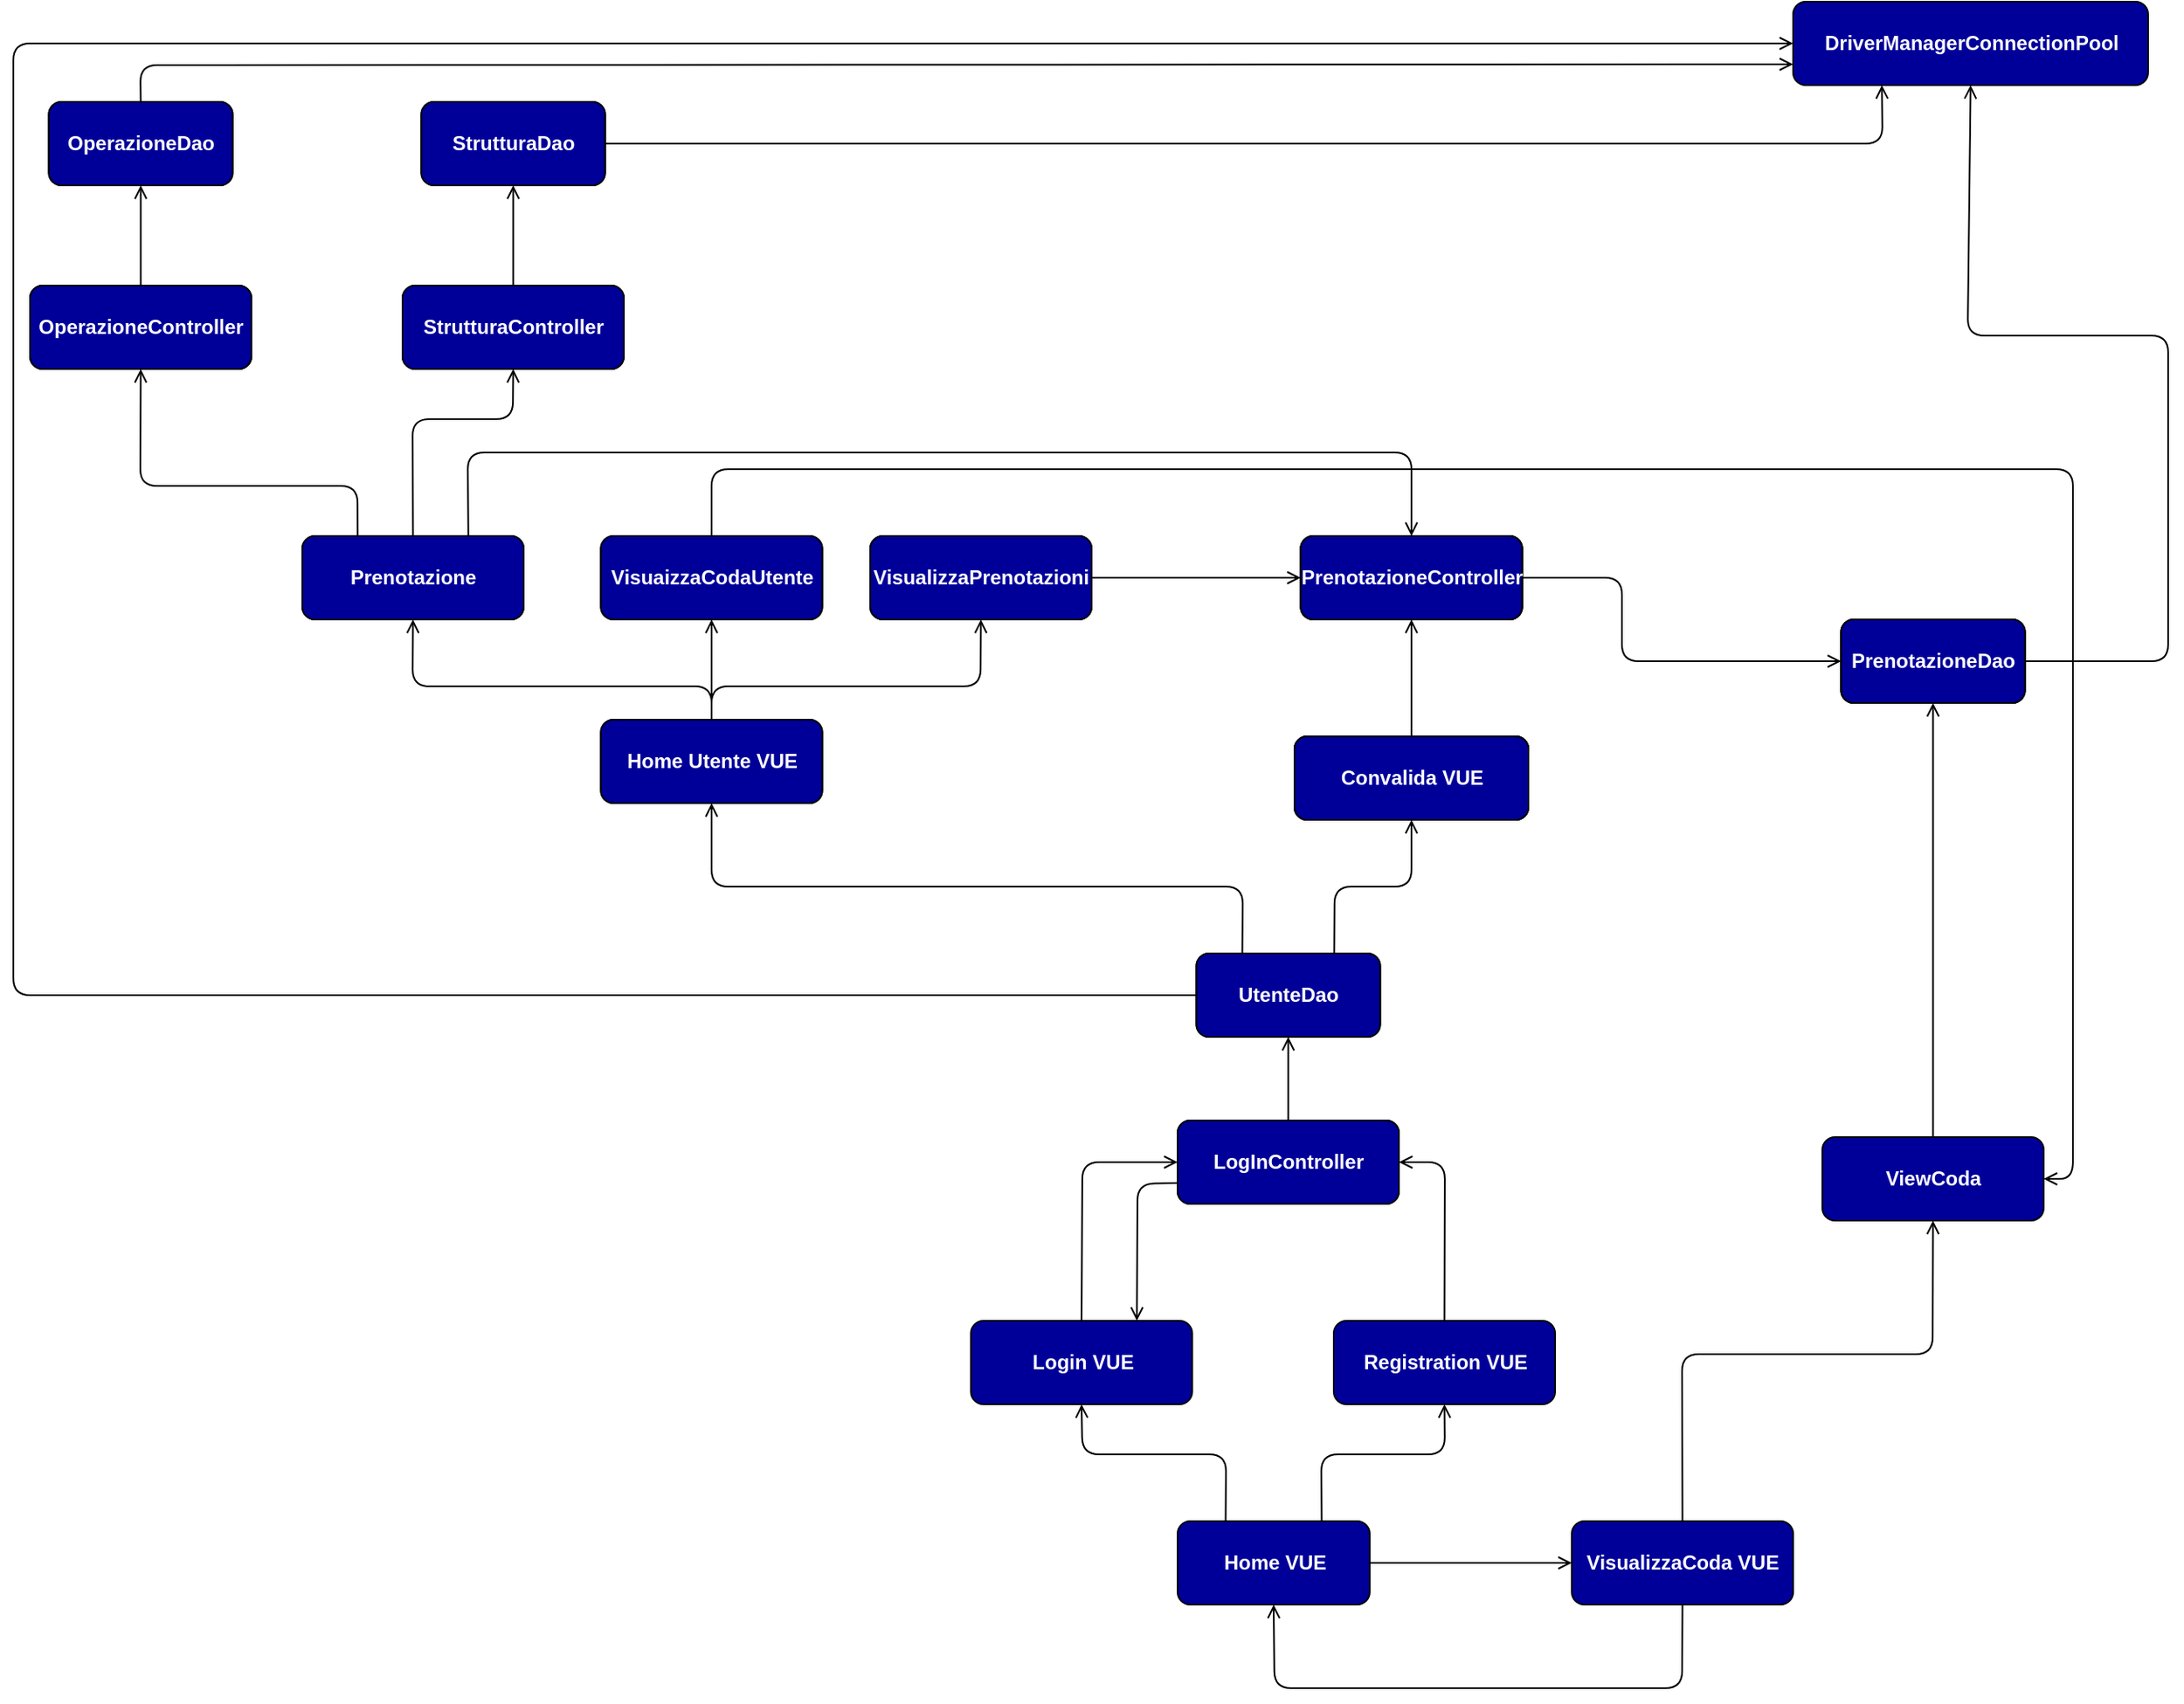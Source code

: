 <mxfile version="14.3.2" type="device"><diagram id="aid9eb77b4jOIvYBHDDY" name="Page-1"><mxGraphModel dx="2062" dy="1151" grid="1" gridSize="10" guides="1" tooltips="1" connect="1" arrows="1" fold="1" page="1" pageScale="1" pageWidth="827" pageHeight="1169" math="0" shadow="0"><root><mxCell id="0"/><mxCell id="1" parent="0"/><mxCell id="yvjB2s6xb7vhiwT_NRls-2" value="OperazioneDao" style="html=1;rounded=1;fillColor=#7EA6E0;" parent="1" vertex="1"><mxGeometry x="31.25" y="100" width="110" height="50" as="geometry"/></mxCell><mxCell id="yvjB2s6xb7vhiwT_NRls-3" value="PrenotazioneDao" style="html=1;rounded=1;" parent="1" vertex="1"><mxGeometry x="1104.25" y="410" width="110" height="50" as="geometry"/></mxCell><mxCell id="yvjB2s6xb7vhiwT_NRls-4" value="StrutturaDao" style="html=1;rounded=1;fillColor=#7EA6E0;" parent="1" vertex="1"><mxGeometry x="254.25" y="100" width="110" height="50" as="geometry"/></mxCell><mxCell id="yvjB2s6xb7vhiwT_NRls-8" value="OperazioneController" style="html=1;rounded=1;fillColor=#7EA6E0;" parent="1" vertex="1"><mxGeometry x="20" y="210" width="132.5" height="50" as="geometry"/></mxCell><mxCell id="yvjB2s6xb7vhiwT_NRls-9" value="StrutturaController" style="html=1;rounded=1;fillColor=#7EA6E0;" parent="1" vertex="1"><mxGeometry x="243" y="210" width="132.5" height="50" as="geometry"/></mxCell><mxCell id="yvjB2s6xb7vhiwT_NRls-10" value="LogInController" style="html=1;rounded=1;" parent="1" vertex="1"><mxGeometry x="707" y="710" width="132.5" height="50" as="geometry"/></mxCell><mxCell id="yvjB2s6xb7vhiwT_NRls-13" value="ViewCoda" style="html=1;rounded=1;fillColor=#000099;fontColor=#FFFFFF;fontStyle=1" parent="1" vertex="1"><mxGeometry x="1093" y="720" width="132.5" height="50" as="geometry"/></mxCell><mxCell id="yvjB2s6xb7vhiwT_NRls-14" value="Convalida VUE" style="html=1;rounded=1;" parent="1" vertex="1"><mxGeometry x="777" y="480" width="140" height="50" as="geometry"/></mxCell><mxCell id="yvjB2s6xb7vhiwT_NRls-15" value="Home VUE" style="html=1;rounded=1;fillColor=#000099;fontColor=#FFFFFF;fontStyle=1" parent="1" vertex="1"><mxGeometry x="707" y="950" width="115" height="50" as="geometry"/></mxCell><mxCell id="yvjB2s6xb7vhiwT_NRls-16" value="Home Utente VUE" style="html=1;rounded=1;fillColor=#7EA6E0;" parent="1" vertex="1"><mxGeometry x="361.75" y="470" width="132.5" height="50" as="geometry"/></mxCell><mxCell id="yvjB2s6xb7vhiwT_NRls-17" value="Login VUE" style="html=1;rounded=1;fillColor=#000099;fontColor=#FFFFFF;fontStyle=1" parent="1" vertex="1"><mxGeometry x="583.25" y="830" width="132.5" height="50" as="geometry"/></mxCell><mxCell id="yvjB2s6xb7vhiwT_NRls-18" value="Prenotazione" style="html=1;rounded=1;fillColor=#7EA6E0;" parent="1" vertex="1"><mxGeometry x="183" y="360" width="132.5" height="50" as="geometry"/></mxCell><mxCell id="yvjB2s6xb7vhiwT_NRls-19" value="Registration VUE" style="html=1;rounded=1;fillColor=#000099;fontColor=#FFFFFF;fontStyle=1" parent="1" vertex="1"><mxGeometry x="800.5" y="830" width="132.5" height="50" as="geometry"/></mxCell><mxCell id="yvjB2s6xb7vhiwT_NRls-20" value="VisualizzaCoda VUE" style="html=1;rounded=1;fillColor=#000099;fontColor=#FFFFFF;fontStyle=1" parent="1" vertex="1"><mxGeometry x="943" y="950" width="132.5" height="50" as="geometry"/></mxCell><mxCell id="yvjB2s6xb7vhiwT_NRls-21" value="VisuaizzaCodaUtente" style="html=1;rounded=1;fillColor=#7EA6E0;" parent="1" vertex="1"><mxGeometry x="361.75" y="360" width="132.5" height="50" as="geometry"/></mxCell><mxCell id="yvjB2s6xb7vhiwT_NRls-22" value="VisualizzaPrenotazioni" style="html=1;rounded=1;fillColor=#7EA6E0;" parent="1" vertex="1"><mxGeometry x="523" y="360" width="132.5" height="50" as="geometry"/></mxCell><mxCell id="yvjB2s6xb7vhiwT_NRls-24" value="" style="endArrow=open;html=1;endFill=0;exitX=0.25;exitY=0;exitDx=0;exitDy=0;entryX=0.5;entryY=1;entryDx=0;entryDy=0;" parent="1" source="yvjB2s6xb7vhiwT_NRls-15" target="yvjB2s6xb7vhiwT_NRls-17" edge="1"><mxGeometry width="50" height="50" relative="1" as="geometry"><mxPoint x="973" y="670" as="sourcePoint"/><mxPoint x="1023" y="620" as="targetPoint"/><Array as="points"><mxPoint x="736" y="910"/><mxPoint x="650" y="910"/></Array></mxGeometry></mxCell><mxCell id="yvjB2s6xb7vhiwT_NRls-28" value="" style="endArrow=open;html=1;endFill=0;exitX=0.75;exitY=0;exitDx=0;exitDy=0;entryX=0.5;entryY=1;entryDx=0;entryDy=0;" parent="1" source="yvjB2s6xb7vhiwT_NRls-15" target="yvjB2s6xb7vhiwT_NRls-19" edge="1"><mxGeometry width="50" height="50" relative="1" as="geometry"><mxPoint x="739.5" y="760" as="sourcePoint"/><mxPoint x="789.5" y="710" as="targetPoint"/><Array as="points"><mxPoint x="793" y="910"/><mxPoint x="867" y="910"/></Array></mxGeometry></mxCell><mxCell id="yvjB2s6xb7vhiwT_NRls-29" value="" style="endArrow=open;html=1;endFill=0;exitX=1;exitY=0.5;exitDx=0;exitDy=0;entryX=0;entryY=0.5;entryDx=0;entryDy=0;" parent="1" source="yvjB2s6xb7vhiwT_NRls-15" target="yvjB2s6xb7vhiwT_NRls-20" edge="1"><mxGeometry width="50" height="50" relative="1" as="geometry"><mxPoint x="863" y="960" as="sourcePoint"/><mxPoint x="913" y="910" as="targetPoint"/></mxGeometry></mxCell><mxCell id="yvjB2s6xb7vhiwT_NRls-30" value="" style="endArrow=open;html=1;endFill=0;exitX=0.5;exitY=0;exitDx=0;exitDy=0;entryX=0.5;entryY=1;entryDx=0;entryDy=0;" parent="1" source="yvjB2s6xb7vhiwT_NRls-20" target="yvjB2s6xb7vhiwT_NRls-13" edge="1"><mxGeometry width="50" height="50" relative="1" as="geometry"><mxPoint x="1073" y="920" as="sourcePoint"/><mxPoint x="1123" y="870" as="targetPoint"/><Array as="points"><mxPoint x="1009" y="850"/><mxPoint x="1159" y="850"/></Array></mxGeometry></mxCell><mxCell id="yvjB2s6xb7vhiwT_NRls-34" value="" style="endArrow=open;html=1;endFill=0;exitX=0.5;exitY=1;exitDx=0;exitDy=0;entryX=0.5;entryY=1;entryDx=0;entryDy=0;" parent="1" source="yvjB2s6xb7vhiwT_NRls-20" target="yvjB2s6xb7vhiwT_NRls-15" edge="1"><mxGeometry width="50" height="50" relative="1" as="geometry"><mxPoint x="1164.25" y="920" as="sourcePoint"/><mxPoint x="863" y="1060" as="targetPoint"/><Array as="points"><mxPoint x="1009" y="1050"/><mxPoint x="765" y="1050"/></Array></mxGeometry></mxCell><mxCell id="yvjB2s6xb7vhiwT_NRls-35" value="" style="endArrow=open;html=1;endFill=0;exitX=0.5;exitY=0;exitDx=0;exitDy=0;entryX=0;entryY=0.5;entryDx=0;entryDy=0;" parent="1" source="yvjB2s6xb7vhiwT_NRls-17" target="yvjB2s6xb7vhiwT_NRls-10" edge="1"><mxGeometry width="50" height="50" relative="1" as="geometry"><mxPoint x="493" y="630" as="sourcePoint"/><mxPoint x="703" y="725" as="targetPoint"/><Array as="points"><mxPoint x="650" y="735"/></Array></mxGeometry></mxCell><mxCell id="yvjB2s6xb7vhiwT_NRls-36" value="" style="endArrow=open;html=1;endFill=0;exitX=0.5;exitY=0;exitDx=0;exitDy=0;entryX=1;entryY=0.5;entryDx=0;entryDy=0;" parent="1" source="yvjB2s6xb7vhiwT_NRls-19" target="yvjB2s6xb7vhiwT_NRls-10" edge="1"><mxGeometry width="50" height="50" relative="1" as="geometry"><mxPoint x="739.5" y="800" as="sourcePoint"/><mxPoint x="813" y="725" as="targetPoint"/><Array as="points"><mxPoint x="867" y="735"/></Array></mxGeometry></mxCell><mxCell id="yvjB2s6xb7vhiwT_NRls-37" value="" style="endArrow=open;html=1;endFill=0;exitX=0;exitY=0.75;exitDx=0;exitDy=0;entryX=0.75;entryY=0;entryDx=0;entryDy=0;" parent="1" source="yvjB2s6xb7vhiwT_NRls-10" target="yvjB2s6xb7vhiwT_NRls-17" edge="1"><mxGeometry width="50" height="50" relative="1" as="geometry"><mxPoint x="703" y="737.5" as="sourcePoint"/><mxPoint x="715.75" y="855" as="targetPoint"/><Array as="points"><mxPoint x="683" y="748"/></Array></mxGeometry></mxCell><mxCell id="yvjB2s6xb7vhiwT_NRls-38" value="UtenteDao" style="html=1;rounded=1;" parent="1" vertex="1"><mxGeometry x="718.25" y="610" width="110" height="50" as="geometry"/></mxCell><mxCell id="yvjB2s6xb7vhiwT_NRls-39" value="" style="endArrow=open;html=1;endFill=0;exitX=0.5;exitY=0;exitDx=0;exitDy=0;entryX=0.5;entryY=1;entryDx=0;entryDy=0;" parent="1" source="yvjB2s6xb7vhiwT_NRls-13" target="yvjB2s6xb7vhiwT_NRls-3" edge="1"><mxGeometry width="50" height="50" relative="1" as="geometry"><mxPoint x="973" y="670" as="sourcePoint"/><mxPoint x="1023" y="620" as="targetPoint"/></mxGeometry></mxCell><mxCell id="yvjB2s6xb7vhiwT_NRls-40" value="" style="endArrow=open;html=1;endFill=0;exitX=0.5;exitY=0;exitDx=0;exitDy=0;entryX=0.5;entryY=1;entryDx=0;entryDy=0;" parent="1" source="yvjB2s6xb7vhiwT_NRls-10" target="yvjB2s6xb7vhiwT_NRls-38" edge="1"><mxGeometry width="50" height="50" relative="1" as="geometry"><mxPoint x="763" y="610" as="sourcePoint"/><mxPoint x="813" y="560" as="targetPoint"/></mxGeometry></mxCell><mxCell id="yvjB2s6xb7vhiwT_NRls-41" value="" style="endArrow=open;html=1;endFill=0;exitX=0.75;exitY=0;exitDx=0;exitDy=0;entryX=0.5;entryY=1;entryDx=0;entryDy=0;" parent="1" source="yvjB2s6xb7vhiwT_NRls-38" target="yvjB2s6xb7vhiwT_NRls-14" edge="1"><mxGeometry width="50" height="50" relative="1" as="geometry"><mxPoint x="822" y="605" as="sourcePoint"/><mxPoint x="872" y="555" as="targetPoint"/><Array as="points"><mxPoint x="801" y="570"/><mxPoint x="847" y="570"/></Array></mxGeometry></mxCell><mxCell id="yvjB2s6xb7vhiwT_NRls-42" value="" style="endArrow=open;html=1;endFill=0;exitX=0.25;exitY=0;exitDx=0;exitDy=0;entryX=0.5;entryY=1;entryDx=0;entryDy=0;" parent="1" source="yvjB2s6xb7vhiwT_NRls-38" target="yvjB2s6xb7vhiwT_NRls-16" edge="1"><mxGeometry width="50" height="50" relative="1" as="geometry"><mxPoint x="665.75" y="610" as="sourcePoint"/><mxPoint x="653" y="555" as="targetPoint"/><Array as="points"><mxPoint x="746" y="570"/><mxPoint x="428" y="570"/></Array></mxGeometry></mxCell><mxCell id="yvjB2s6xb7vhiwT_NRls-44" value="PrenotazioneController" style="html=1;rounded=1;" parent="1" vertex="1"><mxGeometry x="780.75" y="360" width="132.5" height="50" as="geometry"/></mxCell><mxCell id="yvjB2s6xb7vhiwT_NRls-45" value="" style="endArrow=open;html=1;endFill=0;exitX=0.5;exitY=0;exitDx=0;exitDy=0;entryX=0.5;entryY=1;entryDx=0;entryDy=0;" parent="1" source="yvjB2s6xb7vhiwT_NRls-14" target="yvjB2s6xb7vhiwT_NRls-44" edge="1"><mxGeometry width="50" height="50" relative="1" as="geometry"><mxPoint x="985.5" y="670" as="sourcePoint"/><mxPoint x="985.5" y="410" as="targetPoint"/></mxGeometry></mxCell><mxCell id="yvjB2s6xb7vhiwT_NRls-47" value="" style="endArrow=open;html=1;endFill=0;exitX=1;exitY=0.5;exitDx=0;exitDy=0;entryX=0;entryY=0.5;entryDx=0;entryDy=0;" parent="1" source="yvjB2s6xb7vhiwT_NRls-44" target="yvjB2s6xb7vhiwT_NRls-3" edge="1"><mxGeometry width="50" height="50" relative="1" as="geometry"><mxPoint x="1003" y="620" as="sourcePoint"/><mxPoint x="1003" y="550" as="targetPoint"/><Array as="points"><mxPoint x="973" y="385"/><mxPoint x="973" y="435"/></Array></mxGeometry></mxCell><mxCell id="yvjB2s6xb7vhiwT_NRls-48" value="" style="endArrow=open;html=1;endFill=0;exitX=0.5;exitY=0;exitDx=0;exitDy=0;entryX=0.5;entryY=1;entryDx=0;entryDy=0;" parent="1" source="yvjB2s6xb7vhiwT_NRls-16" target="yvjB2s6xb7vhiwT_NRls-21" edge="1"><mxGeometry width="50" height="50" relative="1" as="geometry"><mxPoint x="553" y="500" as="sourcePoint"/><mxPoint x="553" y="430" as="targetPoint"/></mxGeometry></mxCell><mxCell id="yvjB2s6xb7vhiwT_NRls-49" value="" style="endArrow=open;html=1;endFill=0;exitX=0.5;exitY=0;exitDx=0;exitDy=0;entryX=0.5;entryY=1;entryDx=0;entryDy=0;" parent="1" target="yvjB2s6xb7vhiwT_NRls-18" edge="1"><mxGeometry width="50" height="50" relative="1" as="geometry"><mxPoint x="428" y="470" as="sourcePoint"/><mxPoint x="428" y="410" as="targetPoint"/><Array as="points"><mxPoint x="428" y="450"/><mxPoint x="249" y="450"/></Array></mxGeometry></mxCell><mxCell id="yvjB2s6xb7vhiwT_NRls-50" value="" style="endArrow=open;html=1;endFill=0;exitX=0.5;exitY=0;exitDx=0;exitDy=0;entryX=0.5;entryY=1;entryDx=0;entryDy=0;" parent="1" target="yvjB2s6xb7vhiwT_NRls-22" edge="1"><mxGeometry width="50" height="50" relative="1" as="geometry"><mxPoint x="428" y="470" as="sourcePoint"/><mxPoint x="249.25" y="410" as="targetPoint"/><Array as="points"><mxPoint x="428" y="450"/><mxPoint x="589" y="450"/></Array></mxGeometry></mxCell><mxCell id="yvjB2s6xb7vhiwT_NRls-51" value="" style="endArrow=open;html=1;endFill=0;exitX=0.5;exitY=0;exitDx=0;exitDy=0;entryX=1;entryY=0.5;entryDx=0;entryDy=0;" parent="1" source="yvjB2s6xb7vhiwT_NRls-21" target="yvjB2s6xb7vhiwT_NRls-13" edge="1"><mxGeometry width="50" height="50" relative="1" as="geometry"><mxPoint x="543" y="350" as="sourcePoint"/><mxPoint x="543" y="280" as="targetPoint"/><Array as="points"><mxPoint x="428" y="320"/><mxPoint x="1243" y="320"/><mxPoint x="1243" y="745"/></Array></mxGeometry></mxCell><mxCell id="yvjB2s6xb7vhiwT_NRls-53" value="" style="endArrow=open;html=1;endFill=0;exitX=1;exitY=0.5;exitDx=0;exitDy=0;entryX=0;entryY=0.5;entryDx=0;entryDy=0;" parent="1" source="yvjB2s6xb7vhiwT_NRls-22" target="yvjB2s6xb7vhiwT_NRls-44" edge="1"><mxGeometry width="50" height="50" relative="1" as="geometry"><mxPoint x="715.75" y="470" as="sourcePoint"/><mxPoint x="715.75" y="400" as="targetPoint"/></mxGeometry></mxCell><mxCell id="yvjB2s6xb7vhiwT_NRls-54" value="" style="endArrow=open;html=1;endFill=0;exitX=0.75;exitY=0;exitDx=0;exitDy=0;entryX=0.5;entryY=0;entryDx=0;entryDy=0;" parent="1" source="yvjB2s6xb7vhiwT_NRls-18" target="yvjB2s6xb7vhiwT_NRls-44" edge="1"><mxGeometry width="50" height="50" relative="1" as="geometry"><mxPoint x="393" y="320" as="sourcePoint"/><mxPoint x="393" y="250" as="targetPoint"/><Array as="points"><mxPoint x="282" y="310"/><mxPoint x="847" y="310"/></Array></mxGeometry></mxCell><mxCell id="yvjB2s6xb7vhiwT_NRls-55" value="" style="endArrow=open;html=1;endFill=0;exitX=0.25;exitY=0;exitDx=0;exitDy=0;entryX=0.5;entryY=1;entryDx=0;entryDy=0;" parent="1" source="yvjB2s6xb7vhiwT_NRls-18" target="yvjB2s6xb7vhiwT_NRls-8" edge="1"><mxGeometry width="50" height="50" relative="1" as="geometry"><mxPoint x="63" y="420" as="sourcePoint"/><mxPoint x="86" y="280" as="targetPoint"/><Array as="points"><mxPoint x="216" y="330"/><mxPoint x="86" y="330"/></Array></mxGeometry></mxCell><mxCell id="yvjB2s6xb7vhiwT_NRls-56" value="" style="endArrow=open;html=1;endFill=0;exitX=0.5;exitY=0;exitDx=0;exitDy=0;entryX=0.5;entryY=1;entryDx=0;entryDy=0;" parent="1" source="yvjB2s6xb7vhiwT_NRls-18" target="yvjB2s6xb7vhiwT_NRls-9" edge="1"><mxGeometry width="50" height="50" relative="1" as="geometry"><mxPoint x="248.75" y="360" as="sourcePoint"/><mxPoint x="248.75" y="290" as="targetPoint"/><Array as="points"><mxPoint x="249" y="290"/><mxPoint x="309" y="290"/></Array></mxGeometry></mxCell><mxCell id="yvjB2s6xb7vhiwT_NRls-57" value="" style="endArrow=open;html=1;endFill=0;exitX=0.5;exitY=0;exitDx=0;exitDy=0;entryX=0.5;entryY=1;entryDx=0;entryDy=0;" parent="1" source="yvjB2s6xb7vhiwT_NRls-9" target="yvjB2s6xb7vhiwT_NRls-4" edge="1"><mxGeometry width="50" height="50" relative="1" as="geometry"><mxPoint x="483" y="190" as="sourcePoint"/><mxPoint x="483" y="120" as="targetPoint"/></mxGeometry></mxCell><mxCell id="yvjB2s6xb7vhiwT_NRls-58" value="" style="endArrow=open;html=1;endFill=0;exitX=0.5;exitY=0;exitDx=0;exitDy=0;entryX=0.5;entryY=1;entryDx=0;entryDy=0;" parent="1" source="yvjB2s6xb7vhiwT_NRls-8" target="yvjB2s6xb7vhiwT_NRls-2" edge="1"><mxGeometry width="50" height="50" relative="1" as="geometry"><mxPoint x="183" y="200" as="sourcePoint"/><mxPoint x="183" y="130" as="targetPoint"/></mxGeometry></mxCell><mxCell id="yvjB2s6xb7vhiwT_NRls-59" value="PrenotazioneDao" style="html=1;rounded=1;" parent="1" vertex="1"><mxGeometry x="1104.25" y="410" width="110" height="50" as="geometry"/></mxCell><mxCell id="yvjB2s6xb7vhiwT_NRls-60" value="PrenotazioneController" style="html=1;rounded=1;" parent="1" vertex="1"><mxGeometry x="780.75" y="360" width="132.5" height="50" as="geometry"/></mxCell><mxCell id="yvjB2s6xb7vhiwT_NRls-61" value="Convalida VUE" style="html=1;rounded=1;" parent="1" vertex="1"><mxGeometry x="777" y="480" width="140" height="50" as="geometry"/></mxCell><mxCell id="yvjB2s6xb7vhiwT_NRls-62" value="PrenotazioneDao" style="html=1;rounded=1;fillColor=#000099;fontColor=#FFFFFF;fontStyle=1" parent="1" vertex="1"><mxGeometry x="1104.25" y="410" width="110" height="50" as="geometry"/></mxCell><mxCell id="yvjB2s6xb7vhiwT_NRls-63" value="PrenotazioneController" style="html=1;rounded=1;fillColor=#7EA6E0;" parent="1" vertex="1"><mxGeometry x="780.75" y="360" width="132.5" height="50" as="geometry"/></mxCell><mxCell id="yvjB2s6xb7vhiwT_NRls-64" value="Convalida VUE" style="html=1;rounded=1;fillColor=#000099;fontColor=#FFFFFF;fontStyle=1" parent="1" vertex="1"><mxGeometry x="777" y="480" width="140" height="50" as="geometry"/></mxCell><mxCell id="yvjB2s6xb7vhiwT_NRls-65" value="UtenteDao" style="html=1;rounded=1;fillColor=#000099;fontColor=#FFFFFF;fontStyle=1" parent="1" vertex="1"><mxGeometry x="718.25" y="610" width="110" height="50" as="geometry"/></mxCell><mxCell id="yvjB2s6xb7vhiwT_NRls-66" value="LogInController" style="html=1;rounded=1;fillColor=#000099;fontColor=#FFFFFF;fontStyle=1" parent="1" vertex="1"><mxGeometry x="707" y="710" width="132.5" height="50" as="geometry"/></mxCell><mxCell id="yvjB2s6xb7vhiwT_NRls-67" value="OperazioneDao" style="html=1;rounded=1;fillColor=#000099;fontColor=#FFFFFF;fontStyle=1" parent="1" vertex="1"><mxGeometry x="31.25" y="100" width="110" height="50" as="geometry"/></mxCell><mxCell id="yvjB2s6xb7vhiwT_NRls-68" value="OperazioneController" style="html=1;rounded=1;fillColor=#000099;fontColor=#FFFFFF;fontStyle=1" parent="1" vertex="1"><mxGeometry x="20" y="210" width="132.5" height="50" as="geometry"/></mxCell><mxCell id="yvjB2s6xb7vhiwT_NRls-69" value="StrutturaDao" style="html=1;rounded=1;fillColor=#000099;fontColor=#FFFFFF;fontStyle=1" parent="1" vertex="1"><mxGeometry x="254.25" y="100" width="110" height="50" as="geometry"/></mxCell><mxCell id="yvjB2s6xb7vhiwT_NRls-70" value="StrutturaController" style="html=1;rounded=1;fillColor=#000099;fontColor=#FFFFFF;fontStyle=1" parent="1" vertex="1"><mxGeometry x="243" y="210" width="132.5" height="50" as="geometry"/></mxCell><mxCell id="yvjB2s6xb7vhiwT_NRls-71" value="Prenotazione" style="html=1;rounded=1;fillColor=#000099;fontColor=#FFFFFF;fontStyle=1" parent="1" vertex="1"><mxGeometry x="183" y="360" width="132.5" height="50" as="geometry"/></mxCell><mxCell id="yvjB2s6xb7vhiwT_NRls-72" value="VisuaizzaCodaUtente" style="html=1;rounded=1;fillColor=#000099;fontColor=#FFFFFF;fontStyle=1" parent="1" vertex="1"><mxGeometry x="361.75" y="360" width="132.5" height="50" as="geometry"/></mxCell><mxCell id="yvjB2s6xb7vhiwT_NRls-73" value="Home Utente VUE" style="html=1;rounded=1;fillColor=#000099;fontColor=#FFFFFF;fontStyle=1" parent="1" vertex="1"><mxGeometry x="361.75" y="470" width="132.5" height="50" as="geometry"/></mxCell><mxCell id="yvjB2s6xb7vhiwT_NRls-74" value="VisualizzaPrenotazioni" style="html=1;rounded=1;fillColor=#000099;fontColor=#FFFFFF;fontStyle=1" parent="1" vertex="1"><mxGeometry x="523" y="360" width="132.5" height="50" as="geometry"/></mxCell><mxCell id="yvjB2s6xb7vhiwT_NRls-75" value="PrenotazioneController" style="html=1;rounded=1;fillColor=#000099;fontColor=#FFFFFF;fontStyle=1" parent="1" vertex="1"><mxGeometry x="780.75" y="360" width="132.5" height="50" as="geometry"/></mxCell><mxCell id="rzhYWLU4edAK_I9nzqyZ-1" value="&lt;p&gt;&lt;span&gt;&lt;span&gt;&lt;/span&gt;&lt;/span&gt;&lt;span&gt;DriverManagerConnectionPool&lt;/span&gt;&lt;/p&gt;" style="html=1;rounded=1;fillColor=#000099;fontColor=#FFFFFF;fontStyle=1" vertex="1" parent="1"><mxGeometry x="1075.5" y="40" width="212.5" height="50" as="geometry"/></mxCell><mxCell id="rzhYWLU4edAK_I9nzqyZ-2" value="" style="endArrow=open;html=1;endFill=0;exitX=1;exitY=0.5;exitDx=0;exitDy=0;entryX=0.25;entryY=1;entryDx=0;entryDy=0;" edge="1" parent="1" source="yvjB2s6xb7vhiwT_NRls-69" target="rzhYWLU4edAK_I9nzqyZ-1"><mxGeometry width="50" height="50" relative="1" as="geometry"><mxPoint x="740" y="210" as="sourcePoint"/><mxPoint x="740" y="150" as="targetPoint"/><Array as="points"><mxPoint x="1129" y="125"/></Array></mxGeometry></mxCell><mxCell id="rzhYWLU4edAK_I9nzqyZ-3" value="" style="endArrow=open;html=1;endFill=0;exitX=0.5;exitY=0;exitDx=0;exitDy=0;entryX=0;entryY=0.75;entryDx=0;entryDy=0;" edge="1" parent="1" source="yvjB2s6xb7vhiwT_NRls-67" target="rzhYWLU4edAK_I9nzqyZ-1"><mxGeometry width="50" height="50" relative="1" as="geometry"><mxPoint x="160" y="90" as="sourcePoint"/><mxPoint x="160" y="30" as="targetPoint"/><Array as="points"><mxPoint x="86" y="78"/></Array></mxGeometry></mxCell><mxCell id="rzhYWLU4edAK_I9nzqyZ-4" value="" style="endArrow=open;html=1;endFill=0;exitX=0;exitY=0.5;exitDx=0;exitDy=0;entryX=0;entryY=0.5;entryDx=0;entryDy=0;" edge="1" parent="1" source="yvjB2s6xb7vhiwT_NRls-65" target="rzhYWLU4edAK_I9nzqyZ-1"><mxGeometry width="50" height="50" relative="1" as="geometry"><mxPoint x="620" y="680" as="sourcePoint"/><mxPoint x="620" y="620" as="targetPoint"/><Array as="points"><mxPoint x="10" y="635"/><mxPoint x="10" y="65"/></Array></mxGeometry></mxCell><mxCell id="rzhYWLU4edAK_I9nzqyZ-5" value="" style="endArrow=open;html=1;endFill=0;exitX=1;exitY=0.5;exitDx=0;exitDy=0;entryX=0.5;entryY=1;entryDx=0;entryDy=0;" edge="1" parent="1" source="yvjB2s6xb7vhiwT_NRls-62" target="rzhYWLU4edAK_I9nzqyZ-1"><mxGeometry width="50" height="50" relative="1" as="geometry"><mxPoint x="1420" y="460" as="sourcePoint"/><mxPoint x="1420" y="390" as="targetPoint"/><Array as="points"><mxPoint x="1300" y="435"/><mxPoint x="1300" y="240"/><mxPoint x="1180" y="240"/></Array></mxGeometry></mxCell></root></mxGraphModel></diagram></mxfile>